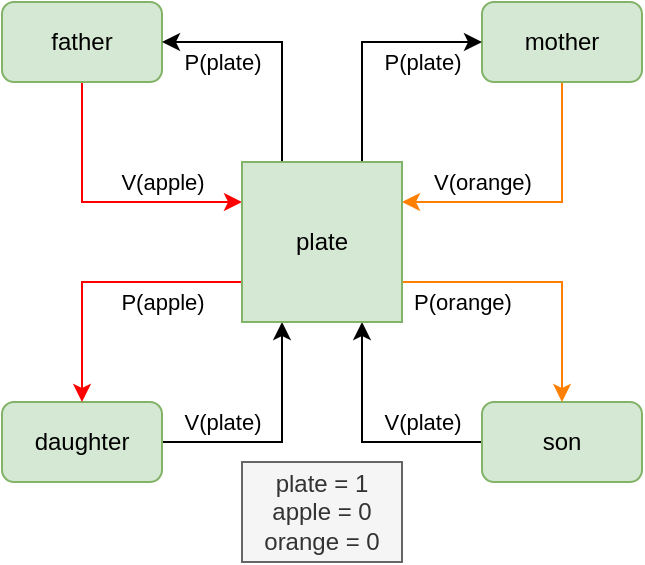 <mxfile version="27.1.1">
  <diagram name="第 1 页" id="3dxSefOkqyv9eTxEkpJ2">
    <mxGraphModel dx="610" dy="394" grid="1" gridSize="10" guides="1" tooltips="1" connect="1" arrows="1" fold="1" page="1" pageScale="1" pageWidth="827" pageHeight="1169" math="0" shadow="0">
      <root>
        <mxCell id="0" />
        <mxCell id="1" parent="0" />
        <mxCell id="jiWwFVgmhnMfYL-p5k7F-15" style="edgeStyle=orthogonalEdgeStyle;rounded=0;orthogonalLoop=1;jettySize=auto;html=1;exitX=0.5;exitY=1;exitDx=0;exitDy=0;entryX=0;entryY=0.25;entryDx=0;entryDy=0;strokeColor=#FF0000;" edge="1" parent="1" source="jiWwFVgmhnMfYL-p5k7F-1" target="jiWwFVgmhnMfYL-p5k7F-12">
          <mxGeometry relative="1" as="geometry" />
        </mxCell>
        <mxCell id="jiWwFVgmhnMfYL-p5k7F-23" value="V(apple)" style="edgeLabel;html=1;align=center;verticalAlign=middle;resizable=0;points=[];" vertex="1" connectable="0" parent="jiWwFVgmhnMfYL-p5k7F-15">
          <mxGeometry x="0.257" y="3" relative="1" as="geometry">
            <mxPoint x="12" y="-7" as="offset" />
          </mxGeometry>
        </mxCell>
        <mxCell id="jiWwFVgmhnMfYL-p5k7F-1" value="father" style="rounded=1;whiteSpace=wrap;html=1;fillColor=#d5e8d4;strokeColor=#82b366;" vertex="1" parent="1">
          <mxGeometry x="120" y="80" width="80" height="40" as="geometry" />
        </mxCell>
        <mxCell id="jiWwFVgmhnMfYL-p5k7F-17" style="edgeStyle=orthogonalEdgeStyle;rounded=0;orthogonalLoop=1;jettySize=auto;html=1;exitX=1;exitY=0.5;exitDx=0;exitDy=0;entryX=0.25;entryY=1;entryDx=0;entryDy=0;" edge="1" parent="1" source="jiWwFVgmhnMfYL-p5k7F-2" target="jiWwFVgmhnMfYL-p5k7F-12">
          <mxGeometry relative="1" as="geometry" />
        </mxCell>
        <mxCell id="jiWwFVgmhnMfYL-p5k7F-26" value="V(plate)" style="edgeLabel;html=1;align=center;verticalAlign=middle;resizable=0;points=[];" vertex="1" connectable="0" parent="jiWwFVgmhnMfYL-p5k7F-17">
          <mxGeometry x="-0.683" y="1" relative="1" as="geometry">
            <mxPoint x="11" y="-9" as="offset" />
          </mxGeometry>
        </mxCell>
        <mxCell id="jiWwFVgmhnMfYL-p5k7F-2" value="daughter" style="rounded=1;whiteSpace=wrap;html=1;fillColor=#d5e8d4;strokeColor=#82b366;" vertex="1" parent="1">
          <mxGeometry x="120" y="280" width="80" height="40" as="geometry" />
        </mxCell>
        <mxCell id="jiWwFVgmhnMfYL-p5k7F-20" style="edgeStyle=orthogonalEdgeStyle;rounded=0;orthogonalLoop=1;jettySize=auto;html=1;exitX=0.5;exitY=1;exitDx=0;exitDy=0;entryX=1;entryY=0.25;entryDx=0;entryDy=0;fillColor=#fff2cc;strokeColor=#FF8000;" edge="1" parent="1" source="jiWwFVgmhnMfYL-p5k7F-3" target="jiWwFVgmhnMfYL-p5k7F-12">
          <mxGeometry relative="1" as="geometry" />
        </mxCell>
        <mxCell id="jiWwFVgmhnMfYL-p5k7F-24" value="V(orange)" style="edgeLabel;html=1;align=center;verticalAlign=middle;resizable=0;points=[];" vertex="1" connectable="0" parent="jiWwFVgmhnMfYL-p5k7F-20">
          <mxGeometry x="0.443" y="-2" relative="1" as="geometry">
            <mxPoint x="1" y="-8" as="offset" />
          </mxGeometry>
        </mxCell>
        <mxCell id="jiWwFVgmhnMfYL-p5k7F-3" value="mother" style="rounded=1;whiteSpace=wrap;html=1;fillColor=#d5e8d4;strokeColor=#82b366;" vertex="1" parent="1">
          <mxGeometry x="360" y="80" width="80" height="40" as="geometry" />
        </mxCell>
        <mxCell id="jiWwFVgmhnMfYL-p5k7F-19" style="edgeStyle=orthogonalEdgeStyle;rounded=0;orthogonalLoop=1;jettySize=auto;html=1;entryX=0.75;entryY=1;entryDx=0;entryDy=0;" edge="1" parent="1" source="jiWwFVgmhnMfYL-p5k7F-4" target="jiWwFVgmhnMfYL-p5k7F-12">
          <mxGeometry relative="1" as="geometry" />
        </mxCell>
        <mxCell id="jiWwFVgmhnMfYL-p5k7F-27" value="V(plate)" style="edgeLabel;html=1;align=center;verticalAlign=middle;resizable=0;points=[];" vertex="1" connectable="0" parent="jiWwFVgmhnMfYL-p5k7F-19">
          <mxGeometry x="-0.383" y="1" relative="1" as="geometry">
            <mxPoint x="7" y="-11" as="offset" />
          </mxGeometry>
        </mxCell>
        <mxCell id="jiWwFVgmhnMfYL-p5k7F-4" value="son" style="rounded=1;whiteSpace=wrap;html=1;fillColor=#d5e8d4;strokeColor=#82b366;" vertex="1" parent="1">
          <mxGeometry x="360" y="280" width="80" height="40" as="geometry" />
        </mxCell>
        <mxCell id="jiWwFVgmhnMfYL-p5k7F-13" style="edgeStyle=orthogonalEdgeStyle;rounded=0;orthogonalLoop=1;jettySize=auto;html=1;exitX=0.25;exitY=0;exitDx=0;exitDy=0;entryX=1;entryY=0.5;entryDx=0;entryDy=0;" edge="1" parent="1" source="jiWwFVgmhnMfYL-p5k7F-12" target="jiWwFVgmhnMfYL-p5k7F-1">
          <mxGeometry relative="1" as="geometry" />
        </mxCell>
        <mxCell id="jiWwFVgmhnMfYL-p5k7F-21" value="P(plate)" style="edgeLabel;html=1;align=center;verticalAlign=middle;resizable=0;points=[];" vertex="1" connectable="0" parent="jiWwFVgmhnMfYL-p5k7F-13">
          <mxGeometry x="0.333" relative="1" as="geometry">
            <mxPoint x="-10" y="10" as="offset" />
          </mxGeometry>
        </mxCell>
        <mxCell id="jiWwFVgmhnMfYL-p5k7F-14" style="edgeStyle=orthogonalEdgeStyle;rounded=0;orthogonalLoop=1;jettySize=auto;html=1;exitX=0.75;exitY=0;exitDx=0;exitDy=0;entryX=0;entryY=0.5;entryDx=0;entryDy=0;" edge="1" parent="1" source="jiWwFVgmhnMfYL-p5k7F-12" target="jiWwFVgmhnMfYL-p5k7F-3">
          <mxGeometry relative="1" as="geometry" />
        </mxCell>
        <mxCell id="jiWwFVgmhnMfYL-p5k7F-22" value="P(plate)" style="edgeLabel;html=1;align=center;verticalAlign=middle;resizable=0;points=[];" vertex="1" connectable="0" parent="jiWwFVgmhnMfYL-p5k7F-14">
          <mxGeometry x="0.4" y="-2" relative="1" as="geometry">
            <mxPoint x="6" y="8" as="offset" />
          </mxGeometry>
        </mxCell>
        <mxCell id="jiWwFVgmhnMfYL-p5k7F-16" style="edgeStyle=orthogonalEdgeStyle;rounded=0;orthogonalLoop=1;jettySize=auto;html=1;exitX=0;exitY=0.75;exitDx=0;exitDy=0;strokeColor=#FF0000;" edge="1" parent="1" source="jiWwFVgmhnMfYL-p5k7F-12" target="jiWwFVgmhnMfYL-p5k7F-2">
          <mxGeometry relative="1" as="geometry" />
        </mxCell>
        <mxCell id="jiWwFVgmhnMfYL-p5k7F-25" value="P(apple)" style="edgeLabel;html=1;align=center;verticalAlign=middle;resizable=0;points=[];" vertex="1" connectable="0" parent="jiWwFVgmhnMfYL-p5k7F-16">
          <mxGeometry x="-0.343" relative="1" as="geometry">
            <mxPoint x="6" y="10" as="offset" />
          </mxGeometry>
        </mxCell>
        <mxCell id="jiWwFVgmhnMfYL-p5k7F-18" style="edgeStyle=orthogonalEdgeStyle;rounded=0;orthogonalLoop=1;jettySize=auto;html=1;exitX=1;exitY=0.75;exitDx=0;exitDy=0;strokeColor=#FF8000;" edge="1" parent="1" source="jiWwFVgmhnMfYL-p5k7F-12" target="jiWwFVgmhnMfYL-p5k7F-4">
          <mxGeometry relative="1" as="geometry" />
        </mxCell>
        <mxCell id="jiWwFVgmhnMfYL-p5k7F-28" value="P(orange)" style="edgeLabel;html=1;align=center;verticalAlign=middle;resizable=0;points=[];" vertex="1" connectable="0" parent="jiWwFVgmhnMfYL-p5k7F-18">
          <mxGeometry x="-0.7" y="2" relative="1" as="geometry">
            <mxPoint x="9" y="12" as="offset" />
          </mxGeometry>
        </mxCell>
        <mxCell id="jiWwFVgmhnMfYL-p5k7F-12" value="plate" style="whiteSpace=wrap;html=1;aspect=fixed;fillColor=#d5e8d4;strokeColor=#82b366;" vertex="1" parent="1">
          <mxGeometry x="240" y="160" width="80" height="80" as="geometry" />
        </mxCell>
        <mxCell id="jiWwFVgmhnMfYL-p5k7F-29" value="plate = 1&lt;div&gt;apple = 0&lt;/div&gt;&lt;div&gt;orange = 0&lt;/div&gt;" style="text;html=1;align=center;verticalAlign=middle;whiteSpace=wrap;rounded=0;fillColor=#f5f5f5;fontColor=#333333;strokeColor=#666666;" vertex="1" parent="1">
          <mxGeometry x="240" y="310" width="80" height="50" as="geometry" />
        </mxCell>
      </root>
    </mxGraphModel>
  </diagram>
</mxfile>
